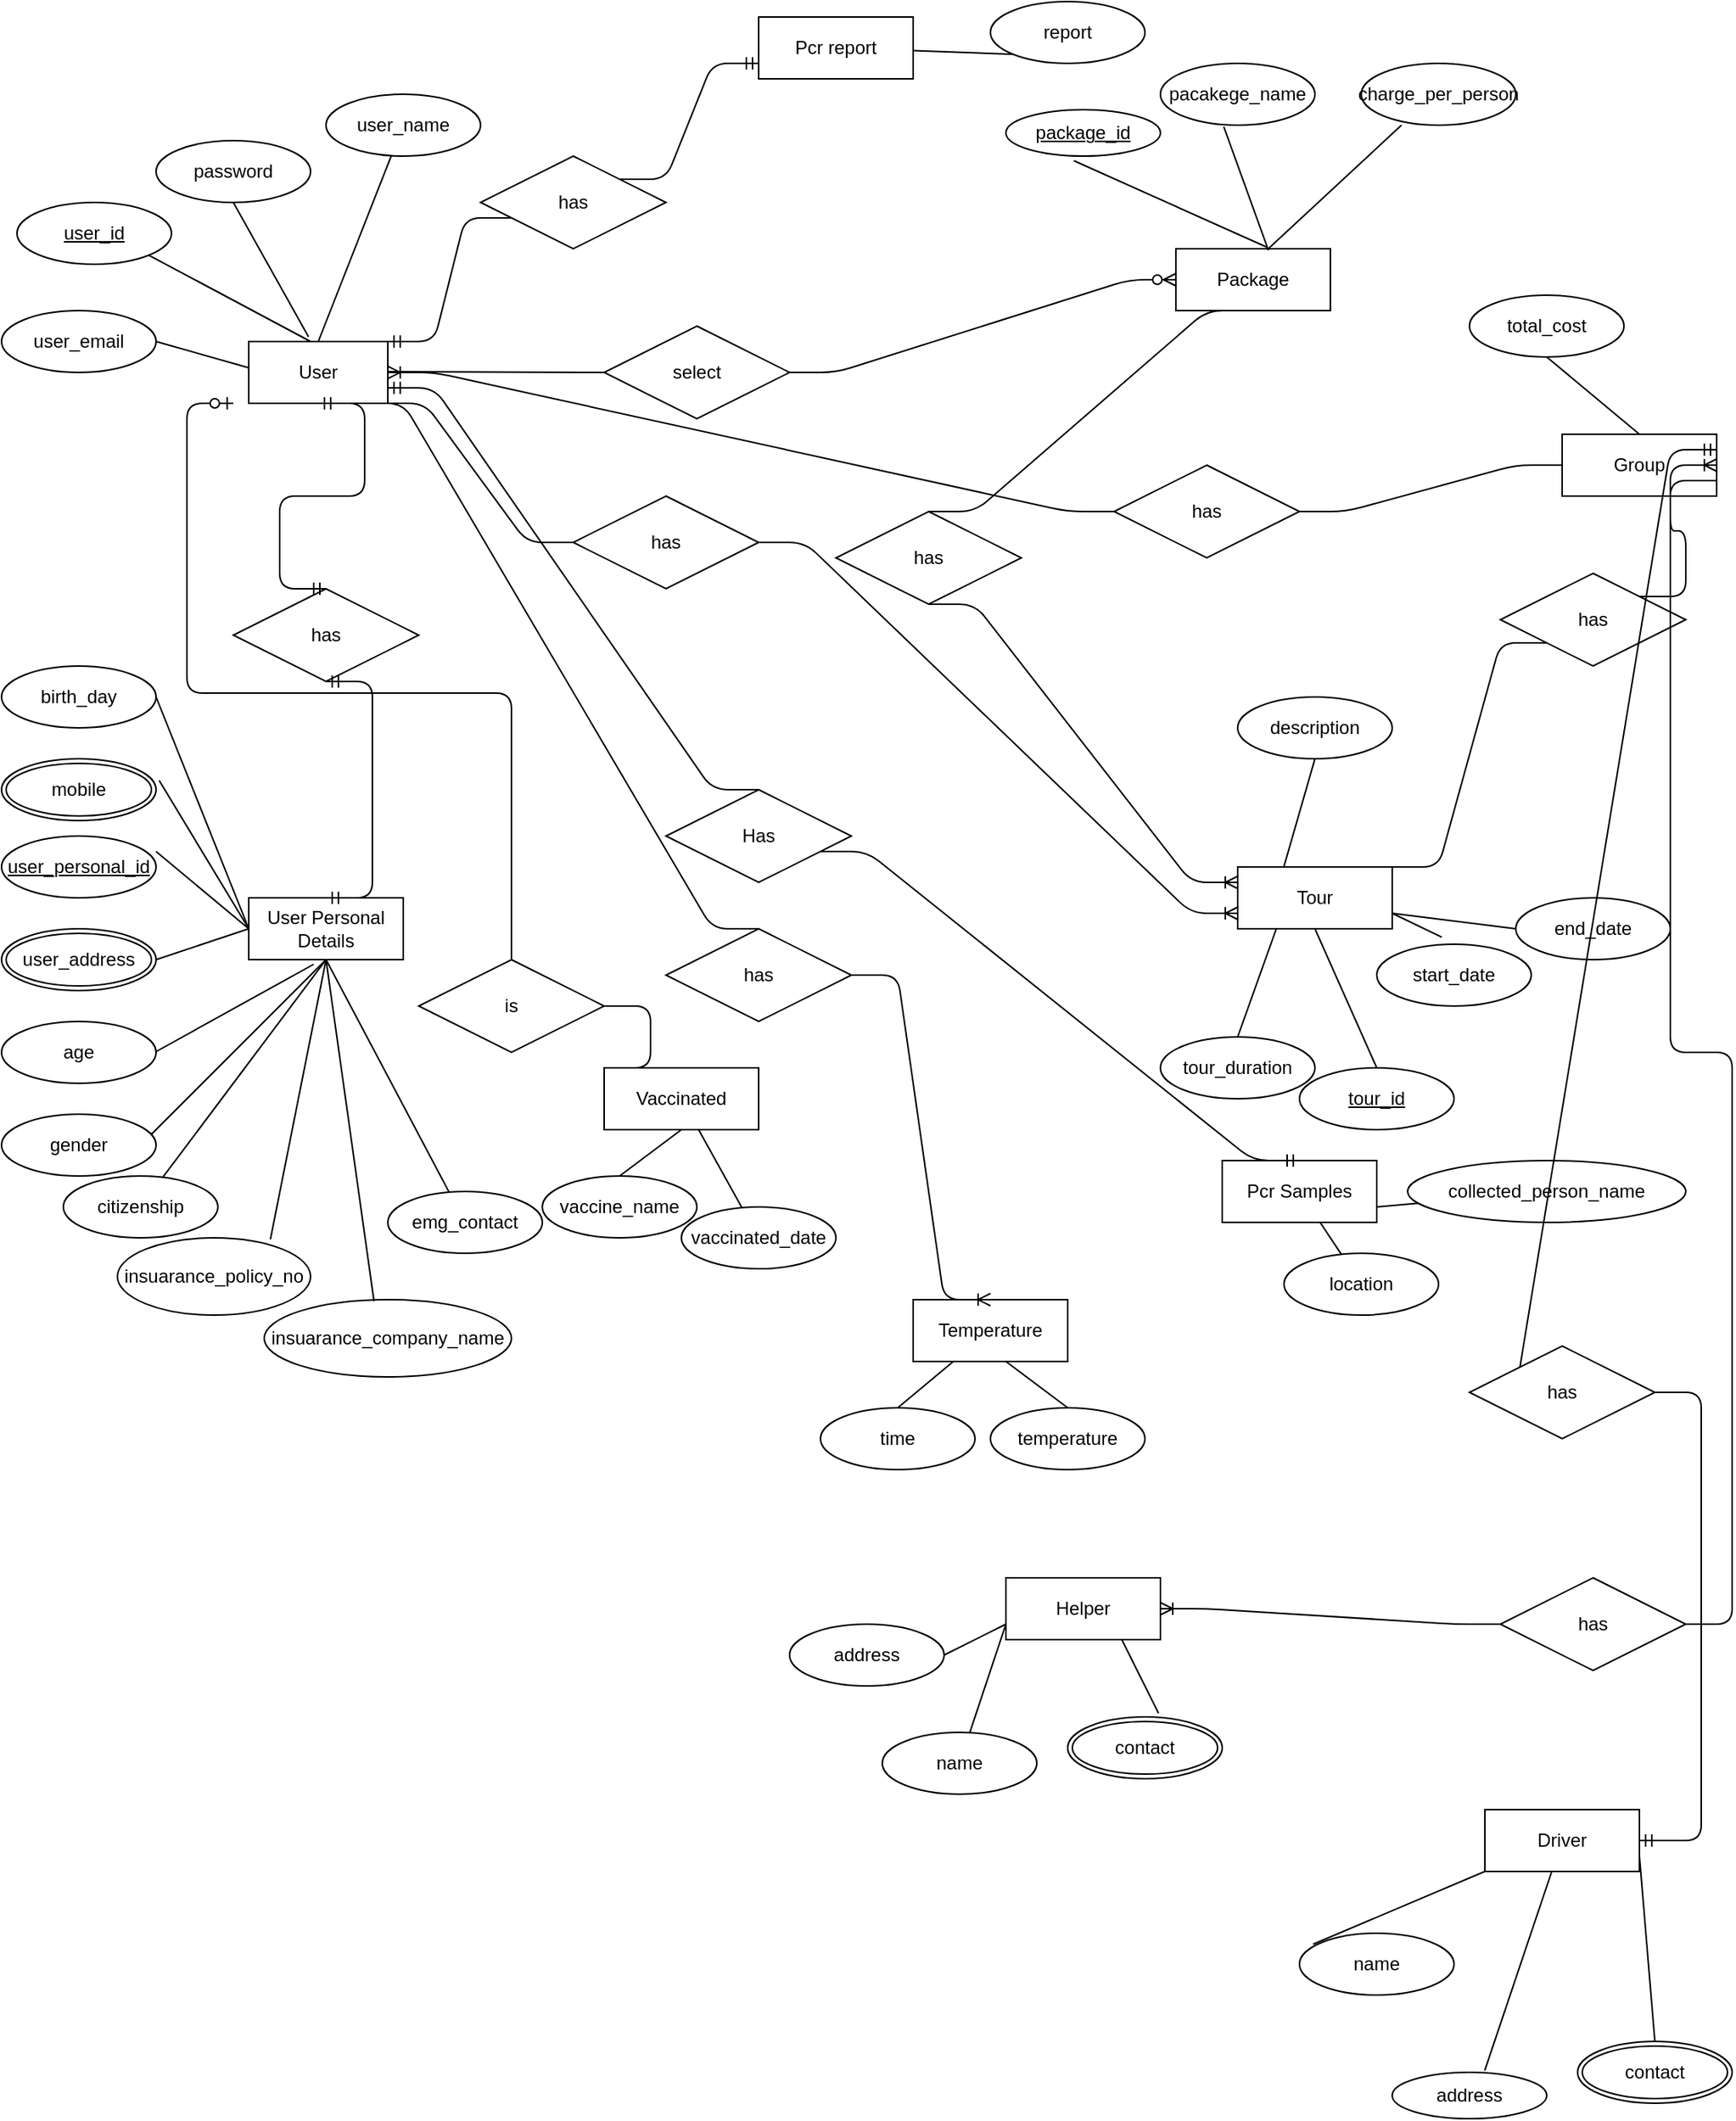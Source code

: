 <mxfile version="14.9.6" type="github">
  <diagram id="R2lEEEUBdFMjLlhIrx00" name="Page-1">
    <mxGraphModel dx="2725" dy="1443" grid="1" gridSize="10" guides="1" tooltips="1" connect="1" arrows="1" fold="1" page="1" pageScale="1" pageWidth="1169" pageHeight="1654" math="0" shadow="0" extFonts="Permanent Marker^https://fonts.googleapis.com/css?family=Permanent+Marker">
      <root>
        <mxCell id="0" />
        <mxCell id="1" parent="0" />
        <mxCell id="FoN3IlztLSIXvxq9hLyi-2" value="User" style="whiteSpace=wrap;html=1;align=center;" vertex="1" parent="1">
          <mxGeometry x="180" y="270" width="90" height="40" as="geometry" />
        </mxCell>
        <mxCell id="FoN3IlztLSIXvxq9hLyi-3" value="User Personal Details" style="whiteSpace=wrap;html=1;align=center;" vertex="1" parent="1">
          <mxGeometry x="180" y="630" width="100" height="40" as="geometry" />
        </mxCell>
        <mxCell id="FoN3IlztLSIXvxq9hLyi-4" value="has" style="shape=rhombus;perimeter=rhombusPerimeter;whiteSpace=wrap;html=1;align=center;" vertex="1" parent="1">
          <mxGeometry x="170" y="430" width="120" height="60" as="geometry" />
        </mxCell>
        <mxCell id="FoN3IlztLSIXvxq9hLyi-5" value="" style="edgeStyle=entityRelationEdgeStyle;fontSize=12;html=1;endArrow=ERmandOne;startArrow=ERmandOne;entryX=0.5;entryY=1;entryDx=0;entryDy=0;exitX=0.5;exitY=0;exitDx=0;exitDy=0;" edge="1" parent="1" source="FoN3IlztLSIXvxq9hLyi-4" target="FoN3IlztLSIXvxq9hLyi-2">
          <mxGeometry width="100" height="100" relative="1" as="geometry">
            <mxPoint x="220" y="470" as="sourcePoint" />
            <mxPoint x="320" y="370" as="targetPoint" />
          </mxGeometry>
        </mxCell>
        <mxCell id="FoN3IlztLSIXvxq9hLyi-6" value="" style="edgeStyle=entityRelationEdgeStyle;fontSize=12;html=1;endArrow=ERmandOne;startArrow=ERmandOne;exitX=0.5;exitY=0;exitDx=0;exitDy=0;entryX=0.5;entryY=1;entryDx=0;entryDy=0;" edge="1" parent="1" source="FoN3IlztLSIXvxq9hLyi-3" target="FoN3IlztLSIXvxq9hLyi-4">
          <mxGeometry width="100" height="100" relative="1" as="geometry">
            <mxPoint x="370" y="530" as="sourcePoint" />
            <mxPoint x="470" y="430" as="targetPoint" />
          </mxGeometry>
        </mxCell>
        <mxCell id="FoN3IlztLSIXvxq9hLyi-7" value="user_id" style="ellipse;whiteSpace=wrap;html=1;align=center;fontStyle=4;" vertex="1" parent="1">
          <mxGeometry x="30" y="180" width="100" height="40" as="geometry" />
        </mxCell>
        <mxCell id="FoN3IlztLSIXvxq9hLyi-8" value="password" style="ellipse;whiteSpace=wrap;html=1;align=center;" vertex="1" parent="1">
          <mxGeometry x="120" y="140" width="100" height="40" as="geometry" />
        </mxCell>
        <mxCell id="FoN3IlztLSIXvxq9hLyi-9" value="user_personal_id" style="ellipse;whiteSpace=wrap;html=1;align=center;fontStyle=4;" vertex="1" parent="1">
          <mxGeometry x="20" y="590" width="100" height="40" as="geometry" />
        </mxCell>
        <mxCell id="FoN3IlztLSIXvxq9hLyi-10" value="user_name" style="ellipse;whiteSpace=wrap;html=1;align=center;" vertex="1" parent="1">
          <mxGeometry x="230" y="110" width="100" height="40" as="geometry" />
        </mxCell>
        <mxCell id="FoN3IlztLSIXvxq9hLyi-11" value="user_email" style="ellipse;whiteSpace=wrap;html=1;align=center;" vertex="1" parent="1">
          <mxGeometry x="20" y="250" width="100" height="40" as="geometry" />
        </mxCell>
        <mxCell id="FoN3IlztLSIXvxq9hLyi-12" value="" style="endArrow=none;html=1;rounded=0;exitX=0.5;exitY=0;exitDx=0;exitDy=0;" edge="1" parent="1" source="FoN3IlztLSIXvxq9hLyi-2" target="FoN3IlztLSIXvxq9hLyi-10">
          <mxGeometry relative="1" as="geometry">
            <mxPoint x="340" y="480" as="sourcePoint" />
            <mxPoint x="500" y="480" as="targetPoint" />
          </mxGeometry>
        </mxCell>
        <mxCell id="FoN3IlztLSIXvxq9hLyi-13" value="" style="endArrow=none;html=1;exitX=0.43;exitY=-0.075;exitDx=0;exitDy=0;exitPerimeter=0;" edge="1" parent="1" source="FoN3IlztLSIXvxq9hLyi-2">
          <mxGeometry width="50" height="50" relative="1" as="geometry">
            <mxPoint x="120" y="230" as="sourcePoint" />
            <mxPoint x="170" y="180" as="targetPoint" />
          </mxGeometry>
        </mxCell>
        <mxCell id="FoN3IlztLSIXvxq9hLyi-14" value="" style="endArrow=none;html=1;entryX=1;entryY=1;entryDx=0;entryDy=0;" edge="1" parent="1" target="FoN3IlztLSIXvxq9hLyi-7">
          <mxGeometry width="50" height="50" relative="1" as="geometry">
            <mxPoint x="220" y="270" as="sourcePoint" />
            <mxPoint x="180" y="190" as="targetPoint" />
          </mxGeometry>
        </mxCell>
        <mxCell id="FoN3IlztLSIXvxq9hLyi-15" value="" style="endArrow=none;html=1;entryX=1;entryY=0.5;entryDx=0;entryDy=0;" edge="1" parent="1" target="FoN3IlztLSIXvxq9hLyi-11">
          <mxGeometry width="50" height="50" relative="1" as="geometry">
            <mxPoint x="180" y="287" as="sourcePoint" />
            <mxPoint x="125.355" y="224.142" as="targetPoint" />
          </mxGeometry>
        </mxCell>
        <mxCell id="FoN3IlztLSIXvxq9hLyi-18" value="birth_day" style="ellipse;whiteSpace=wrap;html=1;align=center;" vertex="1" parent="1">
          <mxGeometry x="20" y="480" width="100" height="40" as="geometry" />
        </mxCell>
        <mxCell id="FoN3IlztLSIXvxq9hLyi-20" value="mobile" style="ellipse;shape=doubleEllipse;margin=3;whiteSpace=wrap;html=1;align=center;" vertex="1" parent="1">
          <mxGeometry x="20" y="540" width="100" height="40" as="geometry" />
        </mxCell>
        <mxCell id="FoN3IlztLSIXvxq9hLyi-21" value="user_address" style="ellipse;shape=doubleEllipse;margin=3;whiteSpace=wrap;html=1;align=center;" vertex="1" parent="1">
          <mxGeometry x="20" y="650" width="100" height="40" as="geometry" />
        </mxCell>
        <mxCell id="FoN3IlztLSIXvxq9hLyi-22" value="" style="endArrow=none;html=1;exitX=0;exitY=0.5;exitDx=0;exitDy=0;entryX=1;entryY=0.5;entryDx=0;entryDy=0;" edge="1" parent="1" source="FoN3IlztLSIXvxq9hLyi-3" target="FoN3IlztLSIXvxq9hLyi-18">
          <mxGeometry width="50" height="50" relative="1" as="geometry">
            <mxPoint x="400" y="510" as="sourcePoint" />
            <mxPoint x="450" y="460" as="targetPoint" />
          </mxGeometry>
        </mxCell>
        <mxCell id="FoN3IlztLSIXvxq9hLyi-23" value="" style="endArrow=none;html=1;entryX=1.02;entryY=0.35;entryDx=0;entryDy=0;entryPerimeter=0;" edge="1" parent="1" target="FoN3IlztLSIXvxq9hLyi-20">
          <mxGeometry width="50" height="50" relative="1" as="geometry">
            <mxPoint x="180" y="650" as="sourcePoint" />
            <mxPoint x="130" y="510" as="targetPoint" />
          </mxGeometry>
        </mxCell>
        <mxCell id="FoN3IlztLSIXvxq9hLyi-24" value="" style="endArrow=none;html=1;exitX=0;exitY=0.5;exitDx=0;exitDy=0;entryX=1;entryY=0.25;entryDx=0;entryDy=0;entryPerimeter=0;" edge="1" parent="1" source="FoN3IlztLSIXvxq9hLyi-3" target="FoN3IlztLSIXvxq9hLyi-9">
          <mxGeometry width="50" height="50" relative="1" as="geometry">
            <mxPoint x="200" y="670" as="sourcePoint" />
            <mxPoint x="140" y="520" as="targetPoint" />
          </mxGeometry>
        </mxCell>
        <mxCell id="FoN3IlztLSIXvxq9hLyi-25" value="" style="endArrow=none;html=1;exitX=0;exitY=0.5;exitDx=0;exitDy=0;entryX=1;entryY=0.5;entryDx=0;entryDy=0;" edge="1" parent="1" source="FoN3IlztLSIXvxq9hLyi-3" target="FoN3IlztLSIXvxq9hLyi-21">
          <mxGeometry width="50" height="50" relative="1" as="geometry">
            <mxPoint x="210" y="680" as="sourcePoint" />
            <mxPoint x="150" y="530" as="targetPoint" />
          </mxGeometry>
        </mxCell>
        <mxCell id="FoN3IlztLSIXvxq9hLyi-27" value="Package" style="whiteSpace=wrap;html=1;align=center;" vertex="1" parent="1">
          <mxGeometry x="780" y="210" width="100" height="40" as="geometry" />
        </mxCell>
        <mxCell id="FoN3IlztLSIXvxq9hLyi-29" value="select" style="shape=rhombus;perimeter=rhombusPerimeter;whiteSpace=wrap;html=1;align=center;" vertex="1" parent="1">
          <mxGeometry x="410" y="260" width="120" height="60" as="geometry" />
        </mxCell>
        <mxCell id="FoN3IlztLSIXvxq9hLyi-30" value="" style="edgeStyle=entityRelationEdgeStyle;fontSize=12;html=1;endArrow=ERzeroToMany;endFill=1;entryX=0;entryY=0.5;entryDx=0;entryDy=0;" edge="1" parent="1" target="FoN3IlztLSIXvxq9hLyi-27">
          <mxGeometry width="100" height="100" relative="1" as="geometry">
            <mxPoint x="530" y="290" as="sourcePoint" />
            <mxPoint x="470" y="430" as="targetPoint" />
          </mxGeometry>
        </mxCell>
        <mxCell id="FoN3IlztLSIXvxq9hLyi-33" value="" style="endArrow=none;html=1;rounded=0;entryX=0;entryY=0.5;entryDx=0;entryDy=0;" edge="1" parent="1" target="FoN3IlztLSIXvxq9hLyi-29">
          <mxGeometry relative="1" as="geometry">
            <mxPoint x="270" y="289.5" as="sourcePoint" />
            <mxPoint x="400" y="290" as="targetPoint" />
          </mxGeometry>
        </mxCell>
        <mxCell id="FoN3IlztLSIXvxq9hLyi-34" value="Tour" style="whiteSpace=wrap;html=1;align=center;" vertex="1" parent="1">
          <mxGeometry x="820" y="610" width="100" height="40" as="geometry" />
        </mxCell>
        <mxCell id="FoN3IlztLSIXvxq9hLyi-35" value="" style="edgeStyle=entityRelationEdgeStyle;fontSize=12;html=1;endArrow=ERoneToMany;exitX=1;exitY=0.5;exitDx=0;exitDy=0;startArrow=none;entryX=0;entryY=0.75;entryDx=0;entryDy=0;" edge="1" parent="1" source="FoN3IlztLSIXvxq9hLyi-36" target="FoN3IlztLSIXvxq9hLyi-34">
          <mxGeometry width="100" height="100" relative="1" as="geometry">
            <mxPoint x="330" y="529.5" as="sourcePoint" />
            <mxPoint x="470" y="529.5" as="targetPoint" />
          </mxGeometry>
        </mxCell>
        <mxCell id="FoN3IlztLSIXvxq9hLyi-36" value="has" style="shape=rhombus;perimeter=rhombusPerimeter;whiteSpace=wrap;html=1;align=center;rotation=0;" vertex="1" parent="1">
          <mxGeometry x="390" y="370" width="120" height="60" as="geometry" />
        </mxCell>
        <mxCell id="FoN3IlztLSIXvxq9hLyi-37" value="" style="edgeStyle=entityRelationEdgeStyle;fontSize=12;html=1;endArrow=none;exitX=0.933;exitY=1;exitDx=0;exitDy=0;exitPerimeter=0;" edge="1" parent="1" source="FoN3IlztLSIXvxq9hLyi-2" target="FoN3IlztLSIXvxq9hLyi-36">
          <mxGeometry width="100" height="100" relative="1" as="geometry">
            <mxPoint x="263.97" y="310" as="sourcePoint" />
            <mxPoint x="470" y="529.5" as="targetPoint" />
          </mxGeometry>
        </mxCell>
        <mxCell id="FoN3IlztLSIXvxq9hLyi-38" value="" style="edgeStyle=entityRelationEdgeStyle;fontSize=12;html=1;endArrow=ERoneToMany;exitX=0.5;exitY=1;exitDx=0;exitDy=0;startArrow=none;entryX=0;entryY=0.25;entryDx=0;entryDy=0;" edge="1" parent="1" source="FoN3IlztLSIXvxq9hLyi-39" target="FoN3IlztLSIXvxq9hLyi-34">
          <mxGeometry width="100" height="100" relative="1" as="geometry">
            <mxPoint x="370" y="630" as="sourcePoint" />
            <mxPoint x="810" y="620" as="targetPoint" />
          </mxGeometry>
        </mxCell>
        <mxCell id="FoN3IlztLSIXvxq9hLyi-39" value="has" style="shape=rhombus;perimeter=rhombusPerimeter;whiteSpace=wrap;html=1;align=center;" vertex="1" parent="1">
          <mxGeometry x="560" y="380" width="120" height="60" as="geometry" />
        </mxCell>
        <mxCell id="FoN3IlztLSIXvxq9hLyi-40" value="" style="edgeStyle=entityRelationEdgeStyle;fontSize=12;html=1;endArrow=none;exitX=0.5;exitY=1;exitDx=0;exitDy=0;entryX=0.5;entryY=0;entryDx=0;entryDy=0;" edge="1" parent="1" source="FoN3IlztLSIXvxq9hLyi-27" target="FoN3IlztLSIXvxq9hLyi-39">
          <mxGeometry width="100" height="100" relative="1" as="geometry">
            <mxPoint x="680" y="310" as="sourcePoint" />
            <mxPoint x="570" y="510" as="targetPoint" />
          </mxGeometry>
        </mxCell>
        <mxCell id="FoN3IlztLSIXvxq9hLyi-41" value="tour_duration" style="ellipse;whiteSpace=wrap;html=1;align=center;" vertex="1" parent="1">
          <mxGeometry x="770" y="720" width="100" height="40" as="geometry" />
        </mxCell>
        <mxCell id="FoN3IlztLSIXvxq9hLyi-42" value="tour_id" style="ellipse;whiteSpace=wrap;html=1;align=center;fontStyle=4;" vertex="1" parent="1">
          <mxGeometry x="860" y="740" width="100" height="40" as="geometry" />
        </mxCell>
        <mxCell id="FoN3IlztLSIXvxq9hLyi-43" value="description" style="ellipse;whiteSpace=wrap;html=1;align=center;" vertex="1" parent="1">
          <mxGeometry x="820" y="500" width="100" height="40" as="geometry" />
        </mxCell>
        <mxCell id="FoN3IlztLSIXvxq9hLyi-44" value="start_date" style="ellipse;whiteSpace=wrap;html=1;align=center;" vertex="1" parent="1">
          <mxGeometry x="910" y="660" width="100" height="40" as="geometry" />
        </mxCell>
        <mxCell id="FoN3IlztLSIXvxq9hLyi-45" value="end_date" style="ellipse;whiteSpace=wrap;html=1;align=center;" vertex="1" parent="1">
          <mxGeometry x="1000" y="630" width="100" height="40" as="geometry" />
        </mxCell>
        <mxCell id="FoN3IlztLSIXvxq9hLyi-46" value="" style="endArrow=none;html=1;rounded=0;entryX=0.25;entryY=1;entryDx=0;entryDy=0;exitX=0.5;exitY=0;exitDx=0;exitDy=0;" edge="1" parent="1" source="FoN3IlztLSIXvxq9hLyi-41" target="FoN3IlztLSIXvxq9hLyi-34">
          <mxGeometry relative="1" as="geometry">
            <mxPoint x="340" y="580" as="sourcePoint" />
            <mxPoint x="500" y="580" as="targetPoint" />
          </mxGeometry>
        </mxCell>
        <mxCell id="FoN3IlztLSIXvxq9hLyi-47" value="" style="endArrow=none;html=1;rounded=0;entryX=0.5;entryY=1;entryDx=0;entryDy=0;exitX=0.5;exitY=0;exitDx=0;exitDy=0;" edge="1" parent="1" source="FoN3IlztLSIXvxq9hLyi-42" target="FoN3IlztLSIXvxq9hLyi-34">
          <mxGeometry relative="1" as="geometry">
            <mxPoint x="510" y="620" as="sourcePoint" />
            <mxPoint x="505" y="560" as="targetPoint" />
          </mxGeometry>
        </mxCell>
        <mxCell id="FoN3IlztLSIXvxq9hLyi-49" value="" style="endArrow=none;html=1;rounded=0;exitX=1;exitY=0.75;exitDx=0;exitDy=0;entryX=0.421;entryY=-0.114;entryDx=0;entryDy=0;entryPerimeter=0;" edge="1" parent="1" source="FoN3IlztLSIXvxq9hLyi-34" target="FoN3IlztLSIXvxq9hLyi-44">
          <mxGeometry relative="1" as="geometry">
            <mxPoint x="340" y="580" as="sourcePoint" />
            <mxPoint x="630" y="590" as="targetPoint" />
          </mxGeometry>
        </mxCell>
        <mxCell id="FoN3IlztLSIXvxq9hLyi-50" value="" style="endArrow=none;html=1;rounded=0;exitX=1;exitY=0.75;exitDx=0;exitDy=0;entryX=0;entryY=0.5;entryDx=0;entryDy=0;" edge="1" parent="1" source="FoN3IlztLSIXvxq9hLyi-34" target="FoN3IlztLSIXvxq9hLyi-45">
          <mxGeometry relative="1" as="geometry">
            <mxPoint x="580" y="550" as="sourcePoint" />
            <mxPoint x="640" y="600" as="targetPoint" />
          </mxGeometry>
        </mxCell>
        <mxCell id="FoN3IlztLSIXvxq9hLyi-51" value="package_id" style="ellipse;whiteSpace=wrap;html=1;align=center;fontStyle=4;" vertex="1" parent="1">
          <mxGeometry x="670" y="120" width="100" height="30" as="geometry" />
        </mxCell>
        <mxCell id="FoN3IlztLSIXvxq9hLyi-52" value="pacakege_name" style="ellipse;whiteSpace=wrap;html=1;align=center;" vertex="1" parent="1">
          <mxGeometry x="770" y="90" width="100" height="40" as="geometry" />
        </mxCell>
        <mxCell id="FoN3IlztLSIXvxq9hLyi-54" value="charge_per_person" style="ellipse;whiteSpace=wrap;html=1;align=center;" vertex="1" parent="1">
          <mxGeometry x="900" y="90" width="100" height="40" as="geometry" />
        </mxCell>
        <mxCell id="FoN3IlztLSIXvxq9hLyi-55" value="" style="endArrow=none;html=1;rounded=0;entryX=0.59;entryY=-0.025;entryDx=0;entryDy=0;entryPerimeter=0;exitX=0.44;exitY=1.1;exitDx=0;exitDy=0;exitPerimeter=0;" edge="1" parent="1" source="FoN3IlztLSIXvxq9hLyi-51" target="FoN3IlztLSIXvxq9hLyi-27">
          <mxGeometry relative="1" as="geometry">
            <mxPoint x="550" y="240" as="sourcePoint" />
            <mxPoint x="710" y="240" as="targetPoint" />
          </mxGeometry>
        </mxCell>
        <mxCell id="FoN3IlztLSIXvxq9hLyi-56" value="" style="endArrow=none;html=1;rounded=0;exitX=0.41;exitY=1.025;exitDx=0;exitDy=0;exitPerimeter=0;entryX=0.599;entryY=0.025;entryDx=0;entryDy=0;entryPerimeter=0;" edge="1" parent="1" source="FoN3IlztLSIXvxq9hLyi-52" target="FoN3IlztLSIXvxq9hLyi-27">
          <mxGeometry relative="1" as="geometry">
            <mxPoint x="614" y="223" as="sourcePoint" />
            <mxPoint x="690" y="270" as="targetPoint" />
          </mxGeometry>
        </mxCell>
        <mxCell id="FoN3IlztLSIXvxq9hLyi-57" value="" style="endArrow=none;html=1;rounded=0;exitX=0.26;exitY=1;exitDx=0;exitDy=0;exitPerimeter=0;entryX=0.599;entryY=-0.002;entryDx=0;entryDy=0;entryPerimeter=0;" edge="1" parent="1" source="FoN3IlztLSIXvxq9hLyi-54" target="FoN3IlztLSIXvxq9hLyi-27">
          <mxGeometry relative="1" as="geometry">
            <mxPoint x="711" y="201" as="sourcePoint" />
            <mxPoint x="690" y="270" as="targetPoint" />
          </mxGeometry>
        </mxCell>
        <mxCell id="FoN3IlztLSIXvxq9hLyi-58" value="age" style="ellipse;whiteSpace=wrap;html=1;align=center;" vertex="1" parent="1">
          <mxGeometry x="20" y="710" width="100" height="40" as="geometry" />
        </mxCell>
        <mxCell id="FoN3IlztLSIXvxq9hLyi-59" value="gender" style="ellipse;whiteSpace=wrap;html=1;align=center;" vertex="1" parent="1">
          <mxGeometry x="20" y="770" width="100" height="40" as="geometry" />
        </mxCell>
        <mxCell id="FoN3IlztLSIXvxq9hLyi-60" value="citizenship" style="ellipse;whiteSpace=wrap;html=1;align=center;" vertex="1" parent="1">
          <mxGeometry x="60" y="810" width="100" height="40" as="geometry" />
        </mxCell>
        <mxCell id="FoN3IlztLSIXvxq9hLyi-61" value="insuarance_policy_no" style="ellipse;whiteSpace=wrap;html=1;align=center;" vertex="1" parent="1">
          <mxGeometry x="95" y="850" width="125" height="50" as="geometry" />
        </mxCell>
        <mxCell id="FoN3IlztLSIXvxq9hLyi-62" value="insuarance_company_name" style="ellipse;whiteSpace=wrap;html=1;align=center;" vertex="1" parent="1">
          <mxGeometry x="190" y="890" width="160" height="50" as="geometry" />
        </mxCell>
        <mxCell id="FoN3IlztLSIXvxq9hLyi-63" value="emg_contact" style="ellipse;whiteSpace=wrap;html=1;align=center;" vertex="1" parent="1">
          <mxGeometry x="270" y="820" width="100" height="40" as="geometry" />
        </mxCell>
        <mxCell id="FoN3IlztLSIXvxq9hLyi-64" value="" style="endArrow=none;html=1;rounded=0;entryX=0.42;entryY=1.075;entryDx=0;entryDy=0;entryPerimeter=0;" edge="1" parent="1" target="FoN3IlztLSIXvxq9hLyi-3">
          <mxGeometry relative="1" as="geometry">
            <mxPoint x="120" y="729.5" as="sourcePoint" />
            <mxPoint x="280" y="729.5" as="targetPoint" />
          </mxGeometry>
        </mxCell>
        <mxCell id="FoN3IlztLSIXvxq9hLyi-65" value="" style="endArrow=none;html=1;rounded=0;entryX=0.5;entryY=1;entryDx=0;entryDy=0;exitX=0.97;exitY=0.325;exitDx=0;exitDy=0;exitPerimeter=0;" edge="1" parent="1" source="FoN3IlztLSIXvxq9hLyi-59" target="FoN3IlztLSIXvxq9hLyi-3">
          <mxGeometry relative="1" as="geometry">
            <mxPoint x="130" y="739.5" as="sourcePoint" />
            <mxPoint x="232" y="683" as="targetPoint" />
          </mxGeometry>
        </mxCell>
        <mxCell id="FoN3IlztLSIXvxq9hLyi-66" value="" style="endArrow=none;html=1;rounded=0;entryX=0.5;entryY=1;entryDx=0;entryDy=0;" edge="1" parent="1" source="FoN3IlztLSIXvxq9hLyi-60" target="FoN3IlztLSIXvxq9hLyi-3">
          <mxGeometry relative="1" as="geometry">
            <mxPoint x="127" y="793" as="sourcePoint" />
            <mxPoint x="240" y="680" as="targetPoint" />
          </mxGeometry>
        </mxCell>
        <mxCell id="FoN3IlztLSIXvxq9hLyi-67" value="" style="endArrow=none;html=1;rounded=0;entryX=0.5;entryY=1;entryDx=0;entryDy=0;exitX=0.792;exitY=0.02;exitDx=0;exitDy=0;exitPerimeter=0;" edge="1" parent="1" source="FoN3IlztLSIXvxq9hLyi-61" target="FoN3IlztLSIXvxq9hLyi-3">
          <mxGeometry relative="1" as="geometry">
            <mxPoint x="134.367" y="820.843" as="sourcePoint" />
            <mxPoint x="240" y="680" as="targetPoint" />
          </mxGeometry>
        </mxCell>
        <mxCell id="FoN3IlztLSIXvxq9hLyi-68" value="" style="endArrow=none;html=1;rounded=0;entryX=0.5;entryY=1;entryDx=0;entryDy=0;exitX=0.444;exitY=0.02;exitDx=0;exitDy=0;exitPerimeter=0;" edge="1" parent="1" source="FoN3IlztLSIXvxq9hLyi-62" target="FoN3IlztLSIXvxq9hLyi-3">
          <mxGeometry relative="1" as="geometry">
            <mxPoint x="260" y="880" as="sourcePoint" />
            <mxPoint x="240" y="680" as="targetPoint" />
          </mxGeometry>
        </mxCell>
        <mxCell id="FoN3IlztLSIXvxq9hLyi-69" value="" style="endArrow=none;html=1;rounded=0;entryX=0.5;entryY=1;entryDx=0;entryDy=0;" edge="1" parent="1" source="FoN3IlztLSIXvxq9hLyi-63" target="FoN3IlztLSIXvxq9hLyi-3">
          <mxGeometry relative="1" as="geometry">
            <mxPoint x="271.04" y="901" as="sourcePoint" />
            <mxPoint x="240" y="680" as="targetPoint" />
          </mxGeometry>
        </mxCell>
        <mxCell id="FoN3IlztLSIXvxq9hLyi-70" value="Pcr report" style="whiteSpace=wrap;html=1;align=center;" vertex="1" parent="1">
          <mxGeometry x="510" y="60" width="100" height="40" as="geometry" />
        </mxCell>
        <mxCell id="FoN3IlztLSIXvxq9hLyi-71" value="" style="edgeStyle=entityRelationEdgeStyle;fontSize=12;html=1;endArrow=ERmandOne;startArrow=none;exitX=1;exitY=0;exitDx=0;exitDy=0;entryX=0;entryY=0.75;entryDx=0;entryDy=0;" edge="1" parent="1" source="FoN3IlztLSIXvxq9hLyi-72" target="FoN3IlztLSIXvxq9hLyi-70">
          <mxGeometry width="100" height="100" relative="1" as="geometry">
            <mxPoint x="370" y="330" as="sourcePoint" />
            <mxPoint x="470" y="230" as="targetPoint" />
          </mxGeometry>
        </mxCell>
        <mxCell id="FoN3IlztLSIXvxq9hLyi-72" value="has" style="shape=rhombus;perimeter=rhombusPerimeter;whiteSpace=wrap;html=1;align=center;" vertex="1" parent="1">
          <mxGeometry x="330" y="150" width="120" height="60" as="geometry" />
        </mxCell>
        <mxCell id="FoN3IlztLSIXvxq9hLyi-73" value="" style="edgeStyle=entityRelationEdgeStyle;fontSize=12;html=1;endArrow=none;startArrow=ERmandOne;exitX=1;exitY=0;exitDx=0;exitDy=0;entryX=0;entryY=0.75;entryDx=0;entryDy=0;" edge="1" parent="1" source="FoN3IlztLSIXvxq9hLyi-2" target="FoN3IlztLSIXvxq9hLyi-72">
          <mxGeometry width="100" height="100" relative="1" as="geometry">
            <mxPoint x="270" y="270" as="sourcePoint" />
            <mxPoint x="510" y="90" as="targetPoint" />
          </mxGeometry>
        </mxCell>
        <mxCell id="FoN3IlztLSIXvxq9hLyi-74" value="report" style="ellipse;whiteSpace=wrap;html=1;align=center;" vertex="1" parent="1">
          <mxGeometry x="660" y="50" width="100" height="40" as="geometry" />
        </mxCell>
        <mxCell id="FoN3IlztLSIXvxq9hLyi-75" value="" style="endArrow=none;html=1;rounded=0;entryX=0;entryY=1;entryDx=0;entryDy=0;" edge="1" parent="1" source="FoN3IlztLSIXvxq9hLyi-70" target="FoN3IlztLSIXvxq9hLyi-74">
          <mxGeometry relative="1" as="geometry">
            <mxPoint x="340" y="280" as="sourcePoint" />
            <mxPoint x="500" y="280" as="targetPoint" />
          </mxGeometry>
        </mxCell>
        <mxCell id="FoN3IlztLSIXvxq9hLyi-76" value="Vaccinated" style="whiteSpace=wrap;html=1;align=center;" vertex="1" parent="1">
          <mxGeometry x="410" y="740" width="100" height="40" as="geometry" />
        </mxCell>
        <mxCell id="FoN3IlztLSIXvxq9hLyi-77" value="" style="edgeStyle=entityRelationEdgeStyle;fontSize=12;html=1;endArrow=ERzeroToOne;endFill=1;exitX=0;exitY=0;exitDx=0;exitDy=0;startArrow=none;" edge="1" parent="1" source="FoN3IlztLSIXvxq9hLyi-78">
          <mxGeometry width="100" height="100" relative="1" as="geometry">
            <mxPoint x="370" y="630" as="sourcePoint" />
            <mxPoint x="170" y="310" as="targetPoint" />
          </mxGeometry>
        </mxCell>
        <mxCell id="FoN3IlztLSIXvxq9hLyi-78" value="is" style="shape=rhombus;perimeter=rhombusPerimeter;whiteSpace=wrap;html=1;align=center;" vertex="1" parent="1">
          <mxGeometry x="290" y="670" width="120" height="60" as="geometry" />
        </mxCell>
        <mxCell id="FoN3IlztLSIXvxq9hLyi-79" value="" style="edgeStyle=entityRelationEdgeStyle;fontSize=12;html=1;endArrow=none;endFill=1;exitX=0;exitY=0;exitDx=0;exitDy=0;" edge="1" parent="1" source="FoN3IlztLSIXvxq9hLyi-76" target="FoN3IlztLSIXvxq9hLyi-78">
          <mxGeometry width="100" height="100" relative="1" as="geometry">
            <mxPoint x="410" y="740" as="sourcePoint" />
            <mxPoint x="170" y="310" as="targetPoint" />
          </mxGeometry>
        </mxCell>
        <mxCell id="FoN3IlztLSIXvxq9hLyi-80" value="vaccine_name" style="ellipse;whiteSpace=wrap;html=1;align=center;" vertex="1" parent="1">
          <mxGeometry x="370" y="810" width="100" height="40" as="geometry" />
        </mxCell>
        <mxCell id="FoN3IlztLSIXvxq9hLyi-81" value="vaccinated_date" style="ellipse;whiteSpace=wrap;html=1;align=center;" vertex="1" parent="1">
          <mxGeometry x="460" y="830" width="100" height="40" as="geometry" />
        </mxCell>
        <mxCell id="FoN3IlztLSIXvxq9hLyi-82" value="" style="endArrow=none;html=1;rounded=0;entryX=0.5;entryY=0;entryDx=0;entryDy=0;" edge="1" parent="1" target="FoN3IlztLSIXvxq9hLyi-80">
          <mxGeometry relative="1" as="geometry">
            <mxPoint x="460" y="780" as="sourcePoint" />
            <mxPoint x="500" y="580" as="targetPoint" />
          </mxGeometry>
        </mxCell>
        <mxCell id="FoN3IlztLSIXvxq9hLyi-83" value="" style="endArrow=none;html=1;rounded=0;" edge="1" parent="1" source="FoN3IlztLSIXvxq9hLyi-76" target="FoN3IlztLSIXvxq9hLyi-81">
          <mxGeometry relative="1" as="geometry">
            <mxPoint x="340" y="580" as="sourcePoint" />
            <mxPoint x="500" y="580" as="targetPoint" />
          </mxGeometry>
        </mxCell>
        <mxCell id="FoN3IlztLSIXvxq9hLyi-84" value="Group" style="whiteSpace=wrap;html=1;align=center;" vertex="1" parent="1">
          <mxGeometry x="1030" y="330" width="100" height="40" as="geometry" />
        </mxCell>
        <mxCell id="FoN3IlztLSIXvxq9hLyi-85" value="" style="edgeStyle=entityRelationEdgeStyle;fontSize=12;html=1;endArrow=ERoneToMany;exitX=0;exitY=0.5;exitDx=0;exitDy=0;startArrow=none;" edge="1" parent="1" source="FoN3IlztLSIXvxq9hLyi-86" target="FoN3IlztLSIXvxq9hLyi-2">
          <mxGeometry width="100" height="100" relative="1" as="geometry">
            <mxPoint x="370" y="530" as="sourcePoint" />
            <mxPoint x="470" y="430" as="targetPoint" />
          </mxGeometry>
        </mxCell>
        <mxCell id="FoN3IlztLSIXvxq9hLyi-86" value="has" style="shape=rhombus;perimeter=rhombusPerimeter;whiteSpace=wrap;html=1;align=center;" vertex="1" parent="1">
          <mxGeometry x="740" y="350" width="120" height="60" as="geometry" />
        </mxCell>
        <mxCell id="FoN3IlztLSIXvxq9hLyi-87" value="" style="edgeStyle=entityRelationEdgeStyle;fontSize=12;html=1;endArrow=none;exitX=0;exitY=0.5;exitDx=0;exitDy=0;" edge="1" parent="1" source="FoN3IlztLSIXvxq9hLyi-84" target="FoN3IlztLSIXvxq9hLyi-86">
          <mxGeometry width="100" height="100" relative="1" as="geometry">
            <mxPoint x="840" y="370" as="sourcePoint" />
            <mxPoint x="270" y="290" as="targetPoint" />
          </mxGeometry>
        </mxCell>
        <mxCell id="FoN3IlztLSIXvxq9hLyi-88" value="" style="edgeStyle=entityRelationEdgeStyle;fontSize=12;html=1;endArrow=ERoneToMany;entryX=1;entryY=0.5;entryDx=0;entryDy=0;exitX=1;exitY=0;exitDx=0;exitDy=0;startArrow=none;" edge="1" parent="1" source="FoN3IlztLSIXvxq9hLyi-89" target="FoN3IlztLSIXvxq9hLyi-84">
          <mxGeometry width="100" height="100" relative="1" as="geometry">
            <mxPoint x="370" y="430" as="sourcePoint" />
            <mxPoint x="470" y="330" as="targetPoint" />
          </mxGeometry>
        </mxCell>
        <mxCell id="FoN3IlztLSIXvxq9hLyi-89" value="has" style="shape=rhombus;perimeter=rhombusPerimeter;whiteSpace=wrap;html=1;align=center;" vertex="1" parent="1">
          <mxGeometry x="990" y="420" width="120" height="60" as="geometry" />
        </mxCell>
        <mxCell id="FoN3IlztLSIXvxq9hLyi-90" value="" style="edgeStyle=entityRelationEdgeStyle;fontSize=12;html=1;endArrow=none;entryX=0;entryY=1;entryDx=0;entryDy=0;exitX=1;exitY=0;exitDx=0;exitDy=0;" edge="1" parent="1" source="FoN3IlztLSIXvxq9hLyi-34" target="FoN3IlztLSIXvxq9hLyi-89">
          <mxGeometry width="100" height="100" relative="1" as="geometry">
            <mxPoint x="570" y="510" as="sourcePoint" />
            <mxPoint x="960" y="380" as="targetPoint" />
          </mxGeometry>
        </mxCell>
        <mxCell id="FoN3IlztLSIXvxq9hLyi-91" value="total_cost" style="ellipse;whiteSpace=wrap;html=1;align=center;" vertex="1" parent="1">
          <mxGeometry x="970" y="240" width="100" height="40" as="geometry" />
        </mxCell>
        <mxCell id="FoN3IlztLSIXvxq9hLyi-96" value="" style="endArrow=none;html=1;rounded=0;entryX=0.5;entryY=0;entryDx=0;entryDy=0;exitX=0.5;exitY=1;exitDx=0;exitDy=0;" edge="1" parent="1" source="FoN3IlztLSIXvxq9hLyi-91" target="FoN3IlztLSIXvxq9hLyi-84">
          <mxGeometry relative="1" as="geometry">
            <mxPoint x="340" y="380" as="sourcePoint" />
            <mxPoint x="500" y="380" as="targetPoint" />
          </mxGeometry>
        </mxCell>
        <mxCell id="FoN3IlztLSIXvxq9hLyi-97" value="" style="endArrow=none;html=1;rounded=0;exitX=0.5;exitY=1;exitDx=0;exitDy=0;" edge="1" parent="1" source="FoN3IlztLSIXvxq9hLyi-43">
          <mxGeometry relative="1" as="geometry">
            <mxPoint x="870" y="550" as="sourcePoint" />
            <mxPoint x="850" y="609.5" as="targetPoint" />
          </mxGeometry>
        </mxCell>
        <mxCell id="FoN3IlztLSIXvxq9hLyi-98" value="Pcr Samples" style="whiteSpace=wrap;html=1;align=center;" vertex="1" parent="1">
          <mxGeometry x="810" y="800" width="100" height="40" as="geometry" />
        </mxCell>
        <mxCell id="FoN3IlztLSIXvxq9hLyi-99" value="" style="edgeStyle=entityRelationEdgeStyle;fontSize=12;html=1;endArrow=ERmandOne;startArrow=none;exitX=1;exitY=0.75;exitDx=0;exitDy=0;entryX=0.5;entryY=0;entryDx=0;entryDy=0;" edge="1" parent="1" source="FoN3IlztLSIXvxq9hLyi-100" target="FoN3IlztLSIXvxq9hLyi-98">
          <mxGeometry width="100" height="100" relative="1" as="geometry">
            <mxPoint x="480" y="600" as="sourcePoint" />
            <mxPoint x="580" y="500" as="targetPoint" />
          </mxGeometry>
        </mxCell>
        <mxCell id="FoN3IlztLSIXvxq9hLyi-100" value="Has" style="shape=rhombus;perimeter=rhombusPerimeter;whiteSpace=wrap;html=1;align=center;" vertex="1" parent="1">
          <mxGeometry x="450" y="560" width="120" height="60" as="geometry" />
        </mxCell>
        <mxCell id="FoN3IlztLSIXvxq9hLyi-101" value="" style="edgeStyle=entityRelationEdgeStyle;fontSize=12;html=1;endArrow=none;startArrow=ERmandOne;exitX=1;exitY=0.75;exitDx=0;exitDy=0;entryX=0.5;entryY=0;entryDx=0;entryDy=0;" edge="1" parent="1" source="FoN3IlztLSIXvxq9hLyi-2" target="FoN3IlztLSIXvxq9hLyi-100">
          <mxGeometry width="100" height="100" relative="1" as="geometry">
            <mxPoint x="270" y="300" as="sourcePoint" />
            <mxPoint x="760" y="850" as="targetPoint" />
          </mxGeometry>
        </mxCell>
        <mxCell id="FoN3IlztLSIXvxq9hLyi-102" value="location" style="ellipse;whiteSpace=wrap;html=1;align=center;" vertex="1" parent="1">
          <mxGeometry x="850" y="860" width="100" height="40" as="geometry" />
        </mxCell>
        <mxCell id="FoN3IlztLSIXvxq9hLyi-103" value="collected_person_name" style="ellipse;whiteSpace=wrap;html=1;align=center;" vertex="1" parent="1">
          <mxGeometry x="930" y="800" width="180" height="40" as="geometry" />
        </mxCell>
        <mxCell id="FoN3IlztLSIXvxq9hLyi-104" value="" style="endArrow=none;html=1;rounded=0;exitX=1;exitY=0.75;exitDx=0;exitDy=0;" edge="1" parent="1" source="FoN3IlztLSIXvxq9hLyi-98" target="FoN3IlztLSIXvxq9hLyi-103">
          <mxGeometry relative="1" as="geometry">
            <mxPoint x="760" y="890" as="sourcePoint" />
            <mxPoint x="610" y="660" as="targetPoint" />
          </mxGeometry>
        </mxCell>
        <mxCell id="FoN3IlztLSIXvxq9hLyi-105" value="" style="endArrow=none;html=1;rounded=0;" edge="1" parent="1" source="FoN3IlztLSIXvxq9hLyi-98" target="FoN3IlztLSIXvxq9hLyi-102">
          <mxGeometry relative="1" as="geometry">
            <mxPoint x="450" y="660" as="sourcePoint" />
            <mxPoint x="610" y="660" as="targetPoint" />
          </mxGeometry>
        </mxCell>
        <mxCell id="FoN3IlztLSIXvxq9hLyi-106" value="Temperature" style="whiteSpace=wrap;html=1;align=center;" vertex="1" parent="1">
          <mxGeometry x="610" y="890" width="100" height="40" as="geometry" />
        </mxCell>
        <mxCell id="FoN3IlztLSIXvxq9hLyi-107" value="" style="edgeStyle=entityRelationEdgeStyle;fontSize=12;html=1;endArrow=ERoneToMany;entryX=0.5;entryY=0;entryDx=0;entryDy=0;startArrow=none;" edge="1" parent="1" source="FoN3IlztLSIXvxq9hLyi-108" target="FoN3IlztLSIXvxq9hLyi-106">
          <mxGeometry width="100" height="100" relative="1" as="geometry">
            <mxPoint x="250" y="310" as="sourcePoint" />
            <mxPoint x="580" y="610" as="targetPoint" />
          </mxGeometry>
        </mxCell>
        <mxCell id="FoN3IlztLSIXvxq9hLyi-108" value="has" style="shape=rhombus;perimeter=rhombusPerimeter;whiteSpace=wrap;html=1;align=center;" vertex="1" parent="1">
          <mxGeometry x="450" y="650" width="120" height="60" as="geometry" />
        </mxCell>
        <mxCell id="FoN3IlztLSIXvxq9hLyi-109" value="" style="edgeStyle=entityRelationEdgeStyle;fontSize=12;html=1;endArrow=none;entryX=0.5;entryY=0;entryDx=0;entryDy=0;" edge="1" parent="1" target="FoN3IlztLSIXvxq9hLyi-108">
          <mxGeometry width="100" height="100" relative="1" as="geometry">
            <mxPoint x="250" y="310" as="sourcePoint" />
            <mxPoint x="660" y="890" as="targetPoint" />
          </mxGeometry>
        </mxCell>
        <mxCell id="FoN3IlztLSIXvxq9hLyi-110" value="time" style="ellipse;whiteSpace=wrap;html=1;align=center;" vertex="1" parent="1">
          <mxGeometry x="550" y="960" width="100" height="40" as="geometry" />
        </mxCell>
        <mxCell id="FoN3IlztLSIXvxq9hLyi-111" value="temperature" style="ellipse;whiteSpace=wrap;html=1;align=center;" vertex="1" parent="1">
          <mxGeometry x="660" y="960" width="100" height="40" as="geometry" />
        </mxCell>
        <mxCell id="FoN3IlztLSIXvxq9hLyi-112" value="" style="endArrow=none;html=1;rounded=0;entryX=0.5;entryY=0;entryDx=0;entryDy=0;" edge="1" parent="1" source="FoN3IlztLSIXvxq9hLyi-106" target="FoN3IlztLSIXvxq9hLyi-110">
          <mxGeometry relative="1" as="geometry">
            <mxPoint x="450" y="770" as="sourcePoint" />
            <mxPoint x="610" y="770" as="targetPoint" />
          </mxGeometry>
        </mxCell>
        <mxCell id="FoN3IlztLSIXvxq9hLyi-113" value="" style="endArrow=none;html=1;rounded=0;entryX=0.5;entryY=0;entryDx=0;entryDy=0;" edge="1" parent="1" target="FoN3IlztLSIXvxq9hLyi-111">
          <mxGeometry relative="1" as="geometry">
            <mxPoint x="670" y="930" as="sourcePoint" />
            <mxPoint x="610" y="770" as="targetPoint" />
          </mxGeometry>
        </mxCell>
        <mxCell id="FoN3IlztLSIXvxq9hLyi-114" value="Driver" style="whiteSpace=wrap;html=1;align=center;" vertex="1" parent="1">
          <mxGeometry x="980" y="1220" width="100" height="40" as="geometry" />
        </mxCell>
        <mxCell id="FoN3IlztLSIXvxq9hLyi-124" value="Helper" style="whiteSpace=wrap;html=1;align=center;" vertex="1" parent="1">
          <mxGeometry x="670" y="1070" width="100" height="40" as="geometry" />
        </mxCell>
        <mxCell id="FoN3IlztLSIXvxq9hLyi-125" value="" style="edgeStyle=entityRelationEdgeStyle;fontSize=12;html=1;endArrow=ERmandOne;startArrow=none;entryX=1;entryY=0.25;entryDx=0;entryDy=0;exitX=0;exitY=0.5;exitDx=0;exitDy=0;" edge="1" parent="1" source="FoN3IlztLSIXvxq9hLyi-126" target="FoN3IlztLSIXvxq9hLyi-84">
          <mxGeometry width="100" height="100" relative="1" as="geometry">
            <mxPoint x="1060" y="877" as="sourcePoint" />
            <mxPoint x="1160" y="777" as="targetPoint" />
          </mxGeometry>
        </mxCell>
        <mxCell id="FoN3IlztLSIXvxq9hLyi-128" value="" style="edgeStyle=entityRelationEdgeStyle;fontSize=12;html=1;endArrow=ERoneToMany;startArrow=none;entryX=1;entryY=0.5;entryDx=0;entryDy=0;" edge="1" parent="1" source="FoN3IlztLSIXvxq9hLyi-129" target="FoN3IlztLSIXvxq9hLyi-124">
          <mxGeometry width="100" height="100" relative="1" as="geometry">
            <mxPoint x="1060" y="370" as="sourcePoint" />
            <mxPoint x="850" y="1130" as="targetPoint" />
          </mxGeometry>
        </mxCell>
        <mxCell id="FoN3IlztLSIXvxq9hLyi-129" value="has" style="shape=rhombus;perimeter=rhombusPerimeter;whiteSpace=wrap;html=1;align=center;" vertex="1" parent="1">
          <mxGeometry x="990" y="1070" width="120" height="60" as="geometry" />
        </mxCell>
        <mxCell id="FoN3IlztLSIXvxq9hLyi-130" value="" style="edgeStyle=entityRelationEdgeStyle;fontSize=12;html=1;endArrow=none;exitX=1;exitY=0.75;exitDx=0;exitDy=0;" edge="1" parent="1" source="FoN3IlztLSIXvxq9hLyi-84" target="FoN3IlztLSIXvxq9hLyi-129">
          <mxGeometry width="100" height="100" relative="1" as="geometry">
            <mxPoint x="1060" y="370" as="sourcePoint" />
            <mxPoint x="1390" y="370" as="targetPoint" />
          </mxGeometry>
        </mxCell>
        <mxCell id="FoN3IlztLSIXvxq9hLyi-131" value="name" style="ellipse;whiteSpace=wrap;html=1;align=center;" vertex="1" parent="1">
          <mxGeometry x="860" y="1300" width="100" height="40" as="geometry" />
        </mxCell>
        <mxCell id="FoN3IlztLSIXvxq9hLyi-133" value="contact" style="ellipse;shape=doubleEllipse;margin=3;whiteSpace=wrap;html=1;align=center;" vertex="1" parent="1">
          <mxGeometry x="1040" y="1370" width="100" height="40" as="geometry" />
        </mxCell>
        <mxCell id="FoN3IlztLSIXvxq9hLyi-134" value="address" style="ellipse;whiteSpace=wrap;html=1;align=center;" vertex="1" parent="1">
          <mxGeometry x="920" y="1390" width="100" height="30" as="geometry" />
        </mxCell>
        <mxCell id="FoN3IlztLSIXvxq9hLyi-135" value="contact" style="ellipse;shape=doubleEllipse;margin=3;whiteSpace=wrap;html=1;align=center;" vertex="1" parent="1">
          <mxGeometry x="710" y="1160" width="100" height="40" as="geometry" />
        </mxCell>
        <mxCell id="FoN3IlztLSIXvxq9hLyi-136" value="name" style="ellipse;whiteSpace=wrap;html=1;align=center;" vertex="1" parent="1">
          <mxGeometry x="590" y="1170" width="100" height="40" as="geometry" />
        </mxCell>
        <mxCell id="FoN3IlztLSIXvxq9hLyi-138" value="address" style="ellipse;whiteSpace=wrap;html=1;align=center;" vertex="1" parent="1">
          <mxGeometry x="530" y="1100" width="100" height="40" as="geometry" />
        </mxCell>
        <mxCell id="FoN3IlztLSIXvxq9hLyi-140" value="" style="endArrow=none;html=1;rounded=0;exitX=0;exitY=0.75;exitDx=0;exitDy=0;" edge="1" parent="1" source="FoN3IlztLSIXvxq9hLyi-124" target="FoN3IlztLSIXvxq9hLyi-136">
          <mxGeometry relative="1" as="geometry">
            <mxPoint x="780" y="1020" as="sourcePoint" />
            <mxPoint x="1520" y="320" as="targetPoint" />
          </mxGeometry>
        </mxCell>
        <mxCell id="FoN3IlztLSIXvxq9hLyi-141" value="" style="endArrow=none;html=1;rounded=0;exitX=0.75;exitY=1;exitDx=0;exitDy=0;entryX=0.588;entryY=-0.058;entryDx=0;entryDy=0;entryPerimeter=0;" edge="1" parent="1" source="FoN3IlztLSIXvxq9hLyi-124" target="FoN3IlztLSIXvxq9hLyi-135">
          <mxGeometry relative="1" as="geometry">
            <mxPoint x="1460" y="370" as="sourcePoint" />
            <mxPoint x="1530" y="330" as="targetPoint" />
          </mxGeometry>
        </mxCell>
        <mxCell id="FoN3IlztLSIXvxq9hLyi-142" value="" style="endArrow=none;html=1;rounded=0;entryX=0.088;entryY=0.178;entryDx=0;entryDy=0;entryPerimeter=0;exitX=0;exitY=1;exitDx=0;exitDy=0;" edge="1" parent="1" source="FoN3IlztLSIXvxq9hLyi-114" target="FoN3IlztLSIXvxq9hLyi-131">
          <mxGeometry relative="1" as="geometry">
            <mxPoint x="1380" y="89" as="sourcePoint" />
            <mxPoint x="1540" y="89" as="targetPoint" />
          </mxGeometry>
        </mxCell>
        <mxCell id="FoN3IlztLSIXvxq9hLyi-143" value="" style="endArrow=none;html=1;rounded=0;entryX=0.599;entryY=-0.04;entryDx=0;entryDy=0;entryPerimeter=0;" edge="1" parent="1" source="FoN3IlztLSIXvxq9hLyi-114" target="FoN3IlztLSIXvxq9hLyi-134">
          <mxGeometry relative="1" as="geometry">
            <mxPoint x="1510" y="140" as="sourcePoint" />
            <mxPoint x="1568.8" y="132.12" as="targetPoint" />
          </mxGeometry>
        </mxCell>
        <mxCell id="FoN3IlztLSIXvxq9hLyi-144" value="" style="endArrow=none;html=1;rounded=0;entryX=0.5;entryY=0;entryDx=0;entryDy=0;exitX=1;exitY=0.75;exitDx=0;exitDy=0;" edge="1" parent="1" source="FoN3IlztLSIXvxq9hLyi-114" target="FoN3IlztLSIXvxq9hLyi-133">
          <mxGeometry relative="1" as="geometry">
            <mxPoint x="1510" y="140" as="sourcePoint" />
            <mxPoint x="1568.8" y="132.12" as="targetPoint" />
          </mxGeometry>
        </mxCell>
        <mxCell id="FoN3IlztLSIXvxq9hLyi-147" value="" style="endArrow=none;html=1;rounded=0;exitX=1;exitY=0.5;exitDx=0;exitDy=0;entryX=0;entryY=0.75;entryDx=0;entryDy=0;" edge="1" parent="1" source="FoN3IlztLSIXvxq9hLyi-138" target="FoN3IlztLSIXvxq9hLyi-124">
          <mxGeometry relative="1" as="geometry">
            <mxPoint x="1230" y="1230" as="sourcePoint" />
            <mxPoint x="1390" y="1230" as="targetPoint" />
          </mxGeometry>
        </mxCell>
        <mxCell id="FoN3IlztLSIXvxq9hLyi-126" value="has" style="shape=rhombus;perimeter=rhombusPerimeter;whiteSpace=wrap;html=1;align=center;" vertex="1" parent="1">
          <mxGeometry x="970" y="920" width="120" height="60" as="geometry" />
        </mxCell>
        <mxCell id="FoN3IlztLSIXvxq9hLyi-148" value="" style="edgeStyle=entityRelationEdgeStyle;fontSize=12;html=1;endArrow=none;startArrow=ERmandOne;" edge="1" parent="1" target="FoN3IlztLSIXvxq9hLyi-126">
          <mxGeometry width="100" height="100" relative="1" as="geometry">
            <mxPoint x="1080" y="1240" as="sourcePoint" />
            <mxPoint x="1229" y="270" as="targetPoint" />
          </mxGeometry>
        </mxCell>
      </root>
    </mxGraphModel>
  </diagram>
</mxfile>
